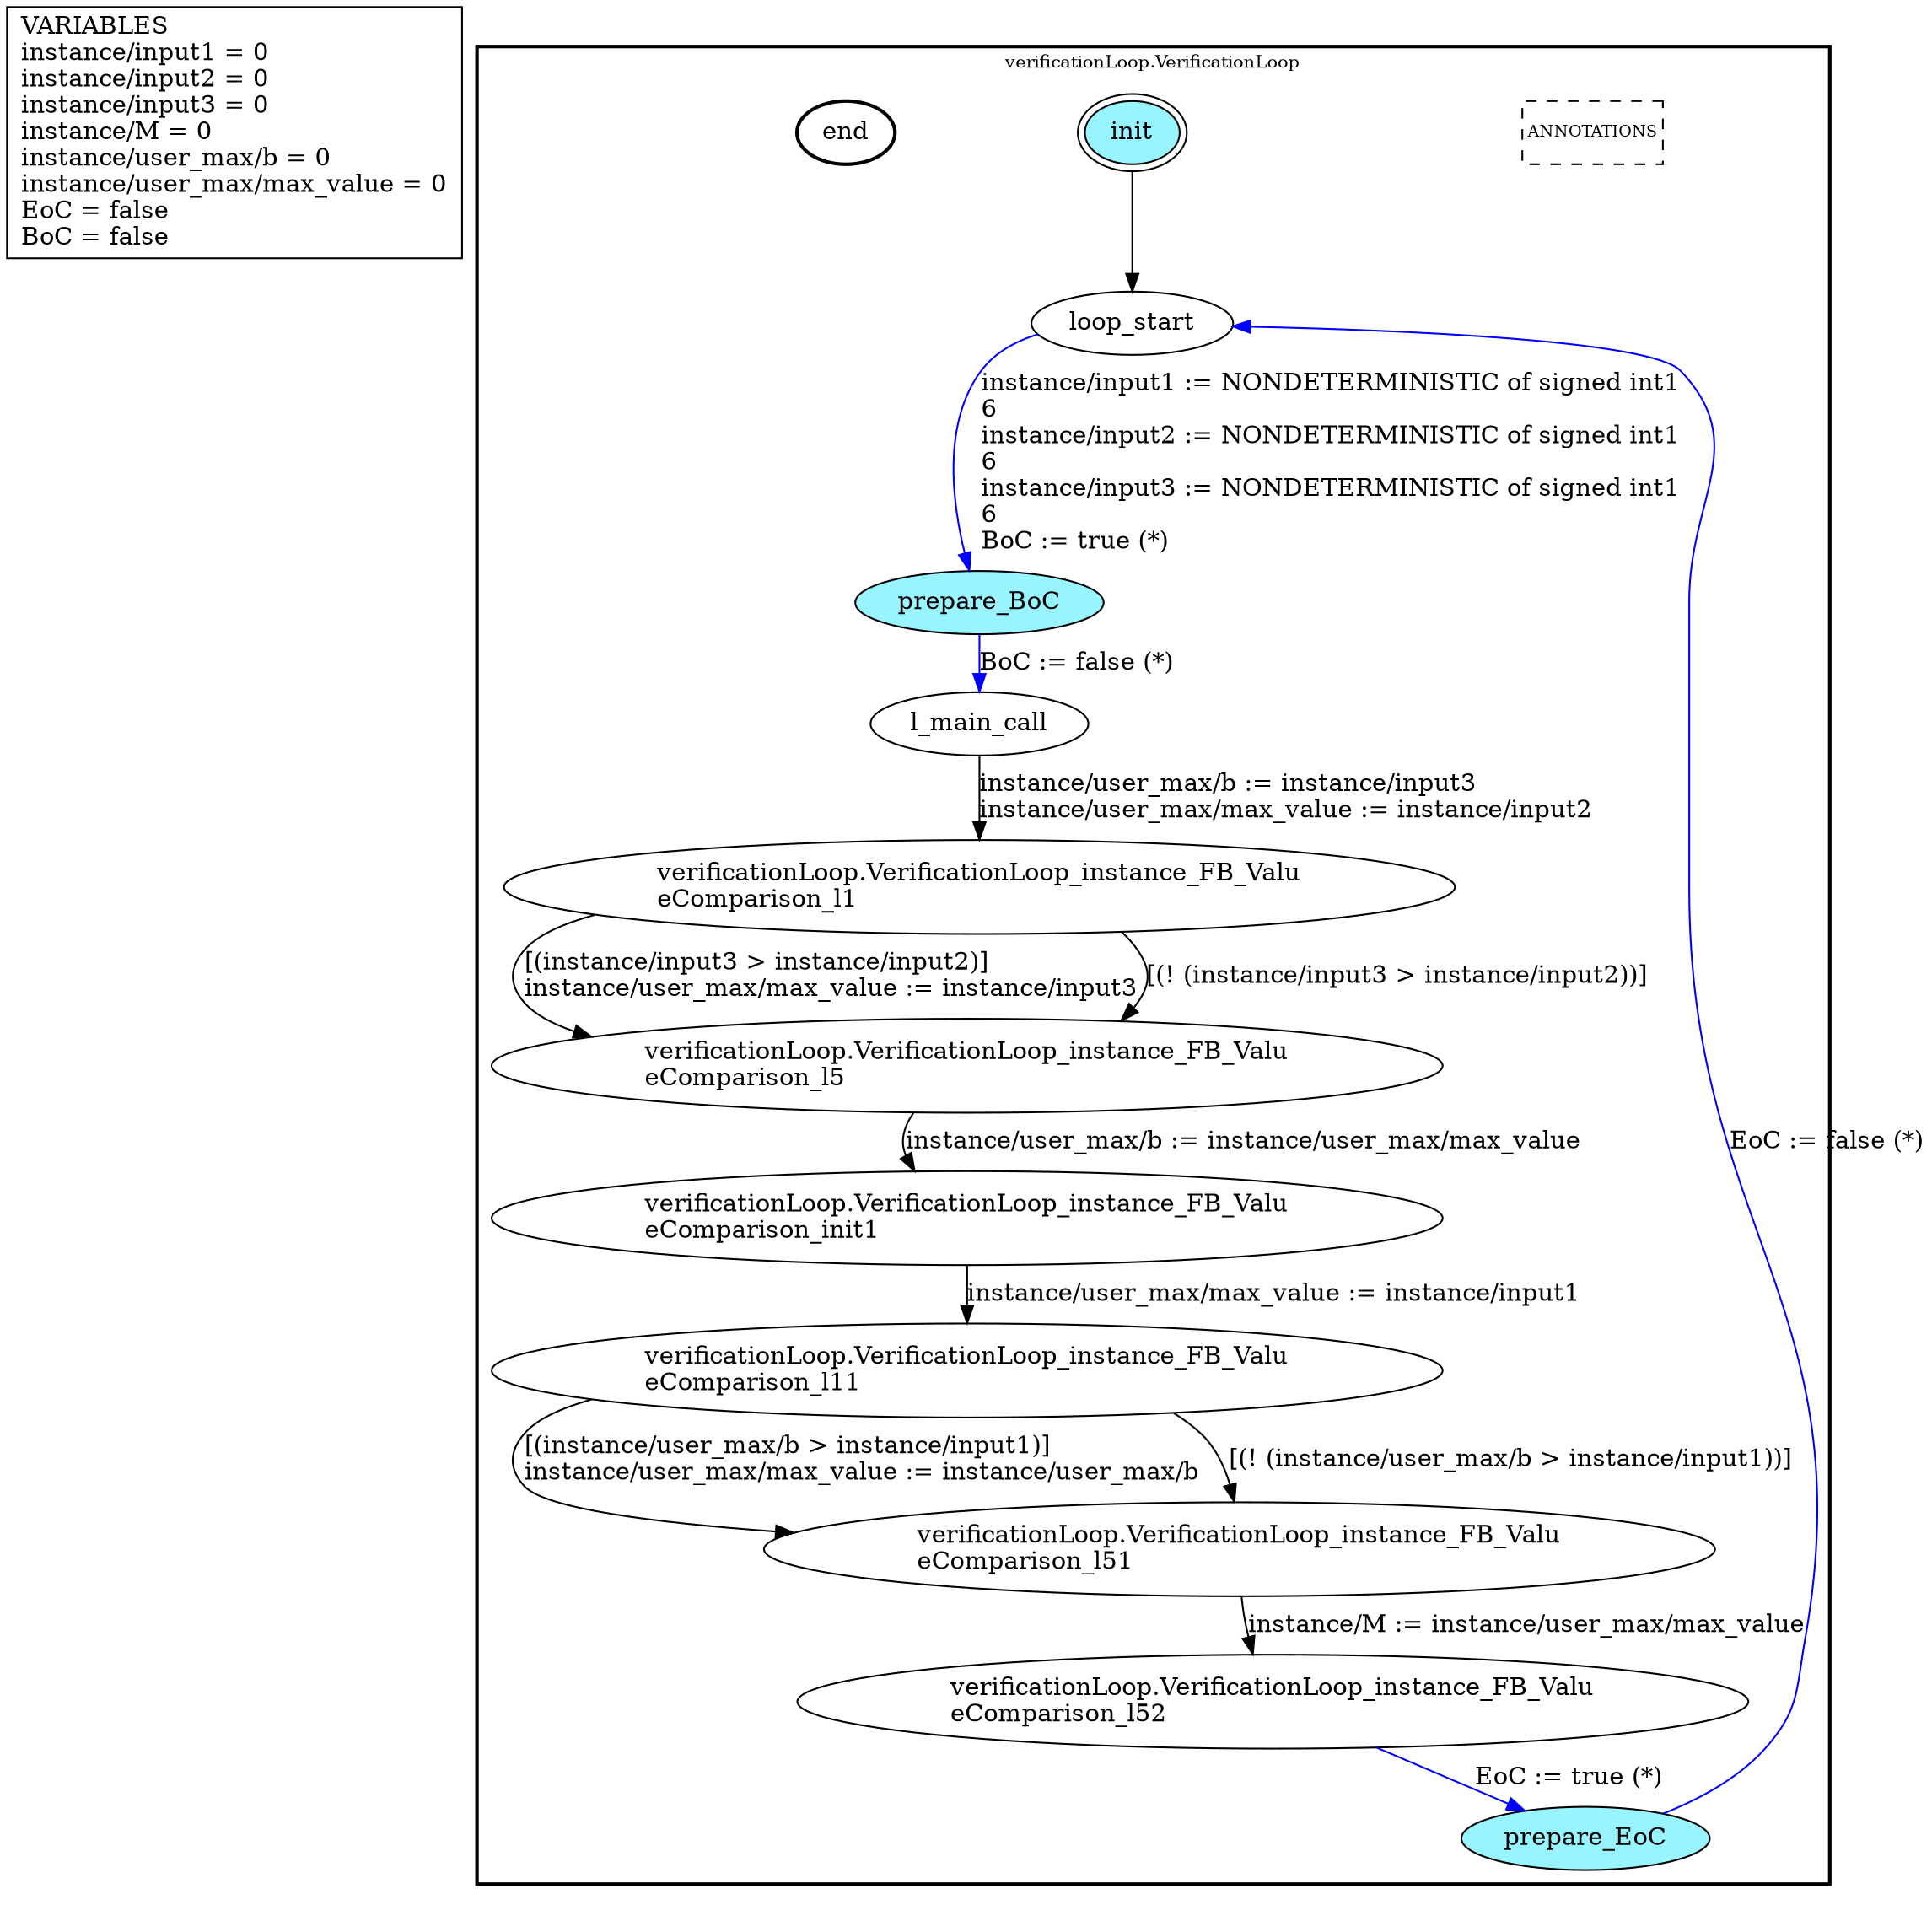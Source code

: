digraph G {
	vars_declaration_pseudonode_network [
		label="VARIABLES\linstance/input1 = 0\linstance/input2 = 0\linstance/input3 = 0\linstance/M = 0\linstance/user_max/b = 0\linstance/user_max/max_value = 0\lEoC = false\lBoC = false\l",
		fillcolor="lightgray", shape="rectangle"];
	subgraph clusterverificationLoop_VerificationLoop {
		node [style="filled"];
		style=bold;
		color="black";
		fontsize=10;
		ranksep=0.4;
		
		label="verificationLoop.VerificationLoop";
		
		annotations_pseudonode_verificationLoop_VerificationLoop [
			label="ANNOTATIONS",
			fontsize=9, margin="0.04,0.04", fillcolor="white", shape="rectangle", style="dashed"];
		
		init_verificationLoop_VerificationLoop [label="init", color="black", fillcolor="cadetblue1", peripheries=2, shape="ellipse"];
		end_verificationLoop_VerificationLoop [label="end", color="black", fillcolor="cadetblue1", style=bold, shape="ellipse"];
		loop_start_verificationLoop_VerificationLoop [label="loop_start", color="black", fillcolor="white", shape="ellipse"];
		prepare_BoC_verificationLoop_VerificationLoop [label="prepare_BoC", color="black", fillcolor="cadetblue1", shape="ellipse"];
		l_main_call_verificationLoop_VerificationLoop [label="l_main_call", color="black", fillcolor="white", shape="ellipse"];
		prepare_EoC_verificationLoop_VerificationLoop [label="prepare_EoC", color="black", fillcolor="cadetblue1", shape="ellipse"];
		verificationLoop_VerificationLoop_instance_FB_ValueComparison_l1_verificationLoop_VerificationLoop [label="verificationLoop.VerificationLoop_instance_FB_Valu\leComparison_l1\l", color="black", fillcolor="white", shape="ellipse"];
		verificationLoop_VerificationLoop_instance_FB_ValueComparison_l5_verificationLoop_VerificationLoop [label="verificationLoop.VerificationLoop_instance_FB_Valu\leComparison_l5\l", color="black", fillcolor="white", shape="ellipse"];
		verificationLoop_VerificationLoop_instance_FB_ValueComparison_init1_verificationLoop_VerificationLoop [label="verificationLoop.VerificationLoop_instance_FB_Valu\leComparison_init1\l", color="black", fillcolor="white", shape="ellipse"];
		verificationLoop_VerificationLoop_instance_FB_ValueComparison_l11_verificationLoop_VerificationLoop [label="verificationLoop.VerificationLoop_instance_FB_Valu\leComparison_l11\l", color="black", fillcolor="white", shape="ellipse"];
		verificationLoop_VerificationLoop_instance_FB_ValueComparison_l51_verificationLoop_VerificationLoop [label="verificationLoop.VerificationLoop_instance_FB_Valu\leComparison_l51\l", color="black", fillcolor="white", shape="ellipse"];
		verificationLoop_VerificationLoop_instance_FB_ValueComparison_l52_verificationLoop_VerificationLoop [label="verificationLoop.VerificationLoop_instance_FB_Valu\leComparison_l52\l", color="black", fillcolor="white", shape="ellipse"];
		init_verificationLoop_VerificationLoop -> loop_start_verificationLoop_VerificationLoop [color="black", label=""];
		loop_start_verificationLoop_VerificationLoop -> prepare_BoC_verificationLoop_VerificationLoop [color="blue", label="instance/input1 := NONDETERMINISTIC of signed int1\l6\linstance/input2 := NONDETERMINISTIC of signed int1\l6\linstance/input3 := NONDETERMINISTIC of signed int1\l6\lBoC := true (*)\l"];
		prepare_BoC_verificationLoop_VerificationLoop -> l_main_call_verificationLoop_VerificationLoop [color="blue", label="BoC := false (*)"];
		verificationLoop_VerificationLoop_instance_FB_ValueComparison_l52_verificationLoop_VerificationLoop -> prepare_EoC_verificationLoop_VerificationLoop [color="blue", label="EoC := true (*)"];
		prepare_EoC_verificationLoop_VerificationLoop -> loop_start_verificationLoop_VerificationLoop [color="blue", label="EoC := false (*)"];
		verificationLoop_VerificationLoop_instance_FB_ValueComparison_l1_verificationLoop_VerificationLoop -> verificationLoop_VerificationLoop_instance_FB_ValueComparison_l5_verificationLoop_VerificationLoop [color="black", label="[(instance/input3 > instance/input2)]\linstance/user_max/max_value := instance/input3\l"];
		verificationLoop_VerificationLoop_instance_FB_ValueComparison_l1_verificationLoop_VerificationLoop -> verificationLoop_VerificationLoop_instance_FB_ValueComparison_l5_verificationLoop_VerificationLoop [color="black", label="[(! (instance/input3 > instance/input2))]"];
		verificationLoop_VerificationLoop_instance_FB_ValueComparison_l5_verificationLoop_VerificationLoop -> verificationLoop_VerificationLoop_instance_FB_ValueComparison_init1_verificationLoop_VerificationLoop [color="black", label="instance/user_max/b := instance/user_max/max_value"];
		verificationLoop_VerificationLoop_instance_FB_ValueComparison_init1_verificationLoop_VerificationLoop -> verificationLoop_VerificationLoop_instance_FB_ValueComparison_l11_verificationLoop_VerificationLoop [color="black", label="instance/user_max/max_value := instance/input1"];
		verificationLoop_VerificationLoop_instance_FB_ValueComparison_l11_verificationLoop_VerificationLoop -> verificationLoop_VerificationLoop_instance_FB_ValueComparison_l51_verificationLoop_VerificationLoop [color="black", label="[(instance/user_max/b > instance/input1)]\linstance/user_max/max_value := instance/user_max/b\l"];
		verificationLoop_VerificationLoop_instance_FB_ValueComparison_l11_verificationLoop_VerificationLoop -> verificationLoop_VerificationLoop_instance_FB_ValueComparison_l51_verificationLoop_VerificationLoop [color="black", label="[(! (instance/user_max/b > instance/input1))]"];
		verificationLoop_VerificationLoop_instance_FB_ValueComparison_l51_verificationLoop_VerificationLoop -> verificationLoop_VerificationLoop_instance_FB_ValueComparison_l52_verificationLoop_VerificationLoop [color="black", label="instance/M := instance/user_max/max_value"];
		l_main_call_verificationLoop_VerificationLoop -> verificationLoop_VerificationLoop_instance_FB_ValueComparison_l1_verificationLoop_VerificationLoop [color="black", label="instance/user_max/b := instance/input3\linstance/user_max/max_value := instance/input2\l"];
	}
}

